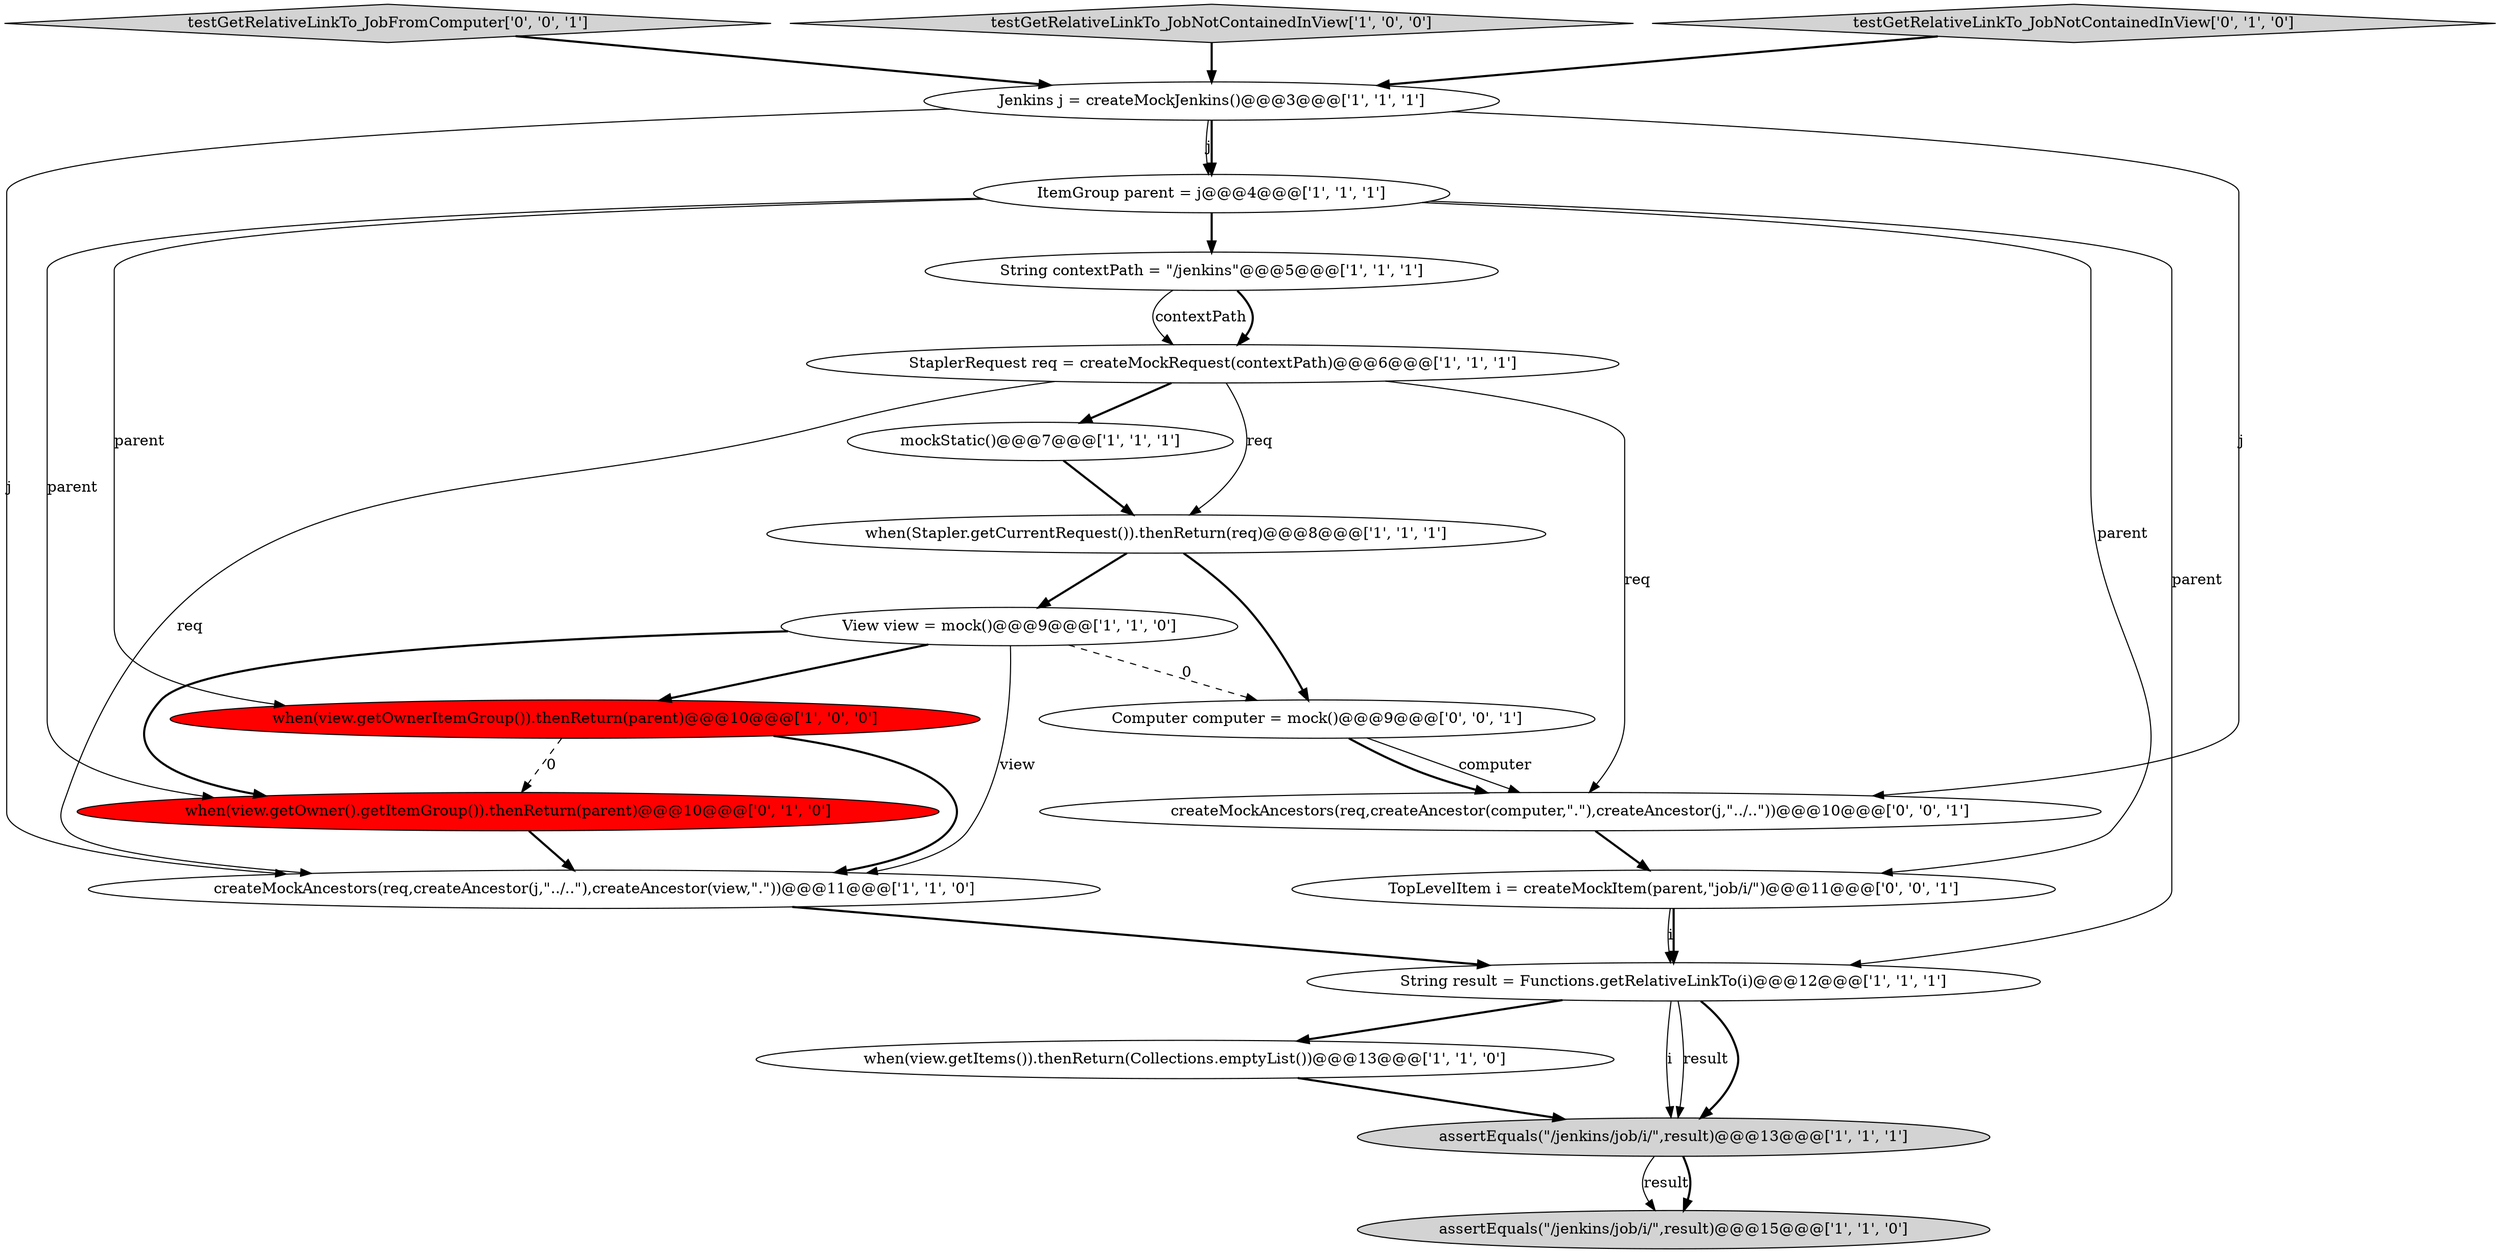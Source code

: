 digraph {
10 [style = filled, label = "String result = Functions.getRelativeLinkTo(i)@@@12@@@['1', '1', '1']", fillcolor = white, shape = ellipse image = "AAA0AAABBB1BBB"];
4 [style = filled, label = "View view = mock()@@@9@@@['1', '1', '0']", fillcolor = white, shape = ellipse image = "AAA0AAABBB1BBB"];
14 [style = filled, label = "when(view.getOwner().getItemGroup()).thenReturn(parent)@@@10@@@['0', '1', '0']", fillcolor = red, shape = ellipse image = "AAA1AAABBB2BBB"];
19 [style = filled, label = "createMockAncestors(req,createAncestor(computer,\".\"),createAncestor(j,\"../..\"))@@@10@@@['0', '0', '1']", fillcolor = white, shape = ellipse image = "AAA0AAABBB3BBB"];
5 [style = filled, label = "String contextPath = \"/jenkins\"@@@5@@@['1', '1', '1']", fillcolor = white, shape = ellipse image = "AAA0AAABBB1BBB"];
0 [style = filled, label = "ItemGroup parent = j@@@4@@@['1', '1', '1']", fillcolor = white, shape = ellipse image = "AAA0AAABBB1BBB"];
13 [style = filled, label = "when(view.getItems()).thenReturn(Collections.emptyList())@@@13@@@['1', '1', '0']", fillcolor = white, shape = ellipse image = "AAA0AAABBB1BBB"];
17 [style = filled, label = "testGetRelativeLinkTo_JobFromComputer['0', '0', '1']", fillcolor = lightgray, shape = diamond image = "AAA0AAABBB3BBB"];
3 [style = filled, label = "testGetRelativeLinkTo_JobNotContainedInView['1', '0', '0']", fillcolor = lightgray, shape = diamond image = "AAA0AAABBB1BBB"];
1 [style = filled, label = "mockStatic()@@@7@@@['1', '1', '1']", fillcolor = white, shape = ellipse image = "AAA0AAABBB1BBB"];
7 [style = filled, label = "assertEquals(\"/jenkins/job/i/\",result)@@@15@@@['1', '1', '0']", fillcolor = lightgray, shape = ellipse image = "AAA0AAABBB1BBB"];
9 [style = filled, label = "StaplerRequest req = createMockRequest(contextPath)@@@6@@@['1', '1', '1']", fillcolor = white, shape = ellipse image = "AAA0AAABBB1BBB"];
8 [style = filled, label = "when(view.getOwnerItemGroup()).thenReturn(parent)@@@10@@@['1', '0', '0']", fillcolor = red, shape = ellipse image = "AAA1AAABBB1BBB"];
11 [style = filled, label = "createMockAncestors(req,createAncestor(j,\"../..\"),createAncestor(view,\".\"))@@@11@@@['1', '1', '0']", fillcolor = white, shape = ellipse image = "AAA0AAABBB1BBB"];
2 [style = filled, label = "when(Stapler.getCurrentRequest()).thenReturn(req)@@@8@@@['1', '1', '1']", fillcolor = white, shape = ellipse image = "AAA0AAABBB1BBB"];
16 [style = filled, label = "TopLevelItem i = createMockItem(parent,\"job/i/\")@@@11@@@['0', '0', '1']", fillcolor = white, shape = ellipse image = "AAA0AAABBB3BBB"];
6 [style = filled, label = "Jenkins j = createMockJenkins()@@@3@@@['1', '1', '1']", fillcolor = white, shape = ellipse image = "AAA0AAABBB1BBB"];
12 [style = filled, label = "assertEquals(\"/jenkins/job/i/\",result)@@@13@@@['1', '1', '1']", fillcolor = lightgray, shape = ellipse image = "AAA0AAABBB1BBB"];
15 [style = filled, label = "testGetRelativeLinkTo_JobNotContainedInView['0', '1', '0']", fillcolor = lightgray, shape = diamond image = "AAA0AAABBB2BBB"];
18 [style = filled, label = "Computer computer = mock()@@@9@@@['0', '0', '1']", fillcolor = white, shape = ellipse image = "AAA0AAABBB3BBB"];
4->18 [style = dashed, label="0"];
10->12 [style = solid, label="i"];
18->19 [style = solid, label="computer"];
4->14 [style = bold, label=""];
10->12 [style = solid, label="result"];
5->9 [style = bold, label=""];
17->6 [style = bold, label=""];
12->7 [style = solid, label="result"];
16->10 [style = bold, label=""];
5->9 [style = solid, label="contextPath"];
0->8 [style = solid, label="parent"];
4->11 [style = solid, label="view"];
18->19 [style = bold, label=""];
3->6 [style = bold, label=""];
2->18 [style = bold, label=""];
15->6 [style = bold, label=""];
6->0 [style = bold, label=""];
8->14 [style = dashed, label="0"];
2->4 [style = bold, label=""];
9->11 [style = solid, label="req"];
12->7 [style = bold, label=""];
16->10 [style = solid, label="i"];
6->11 [style = solid, label="j"];
19->16 [style = bold, label=""];
0->14 [style = solid, label="parent"];
0->10 [style = solid, label="parent"];
13->12 [style = bold, label=""];
9->2 [style = solid, label="req"];
10->13 [style = bold, label=""];
0->16 [style = solid, label="parent"];
11->10 [style = bold, label=""];
10->12 [style = bold, label=""];
6->0 [style = solid, label="j"];
4->8 [style = bold, label=""];
1->2 [style = bold, label=""];
9->1 [style = bold, label=""];
9->19 [style = solid, label="req"];
6->19 [style = solid, label="j"];
8->11 [style = bold, label=""];
14->11 [style = bold, label=""];
0->5 [style = bold, label=""];
}
